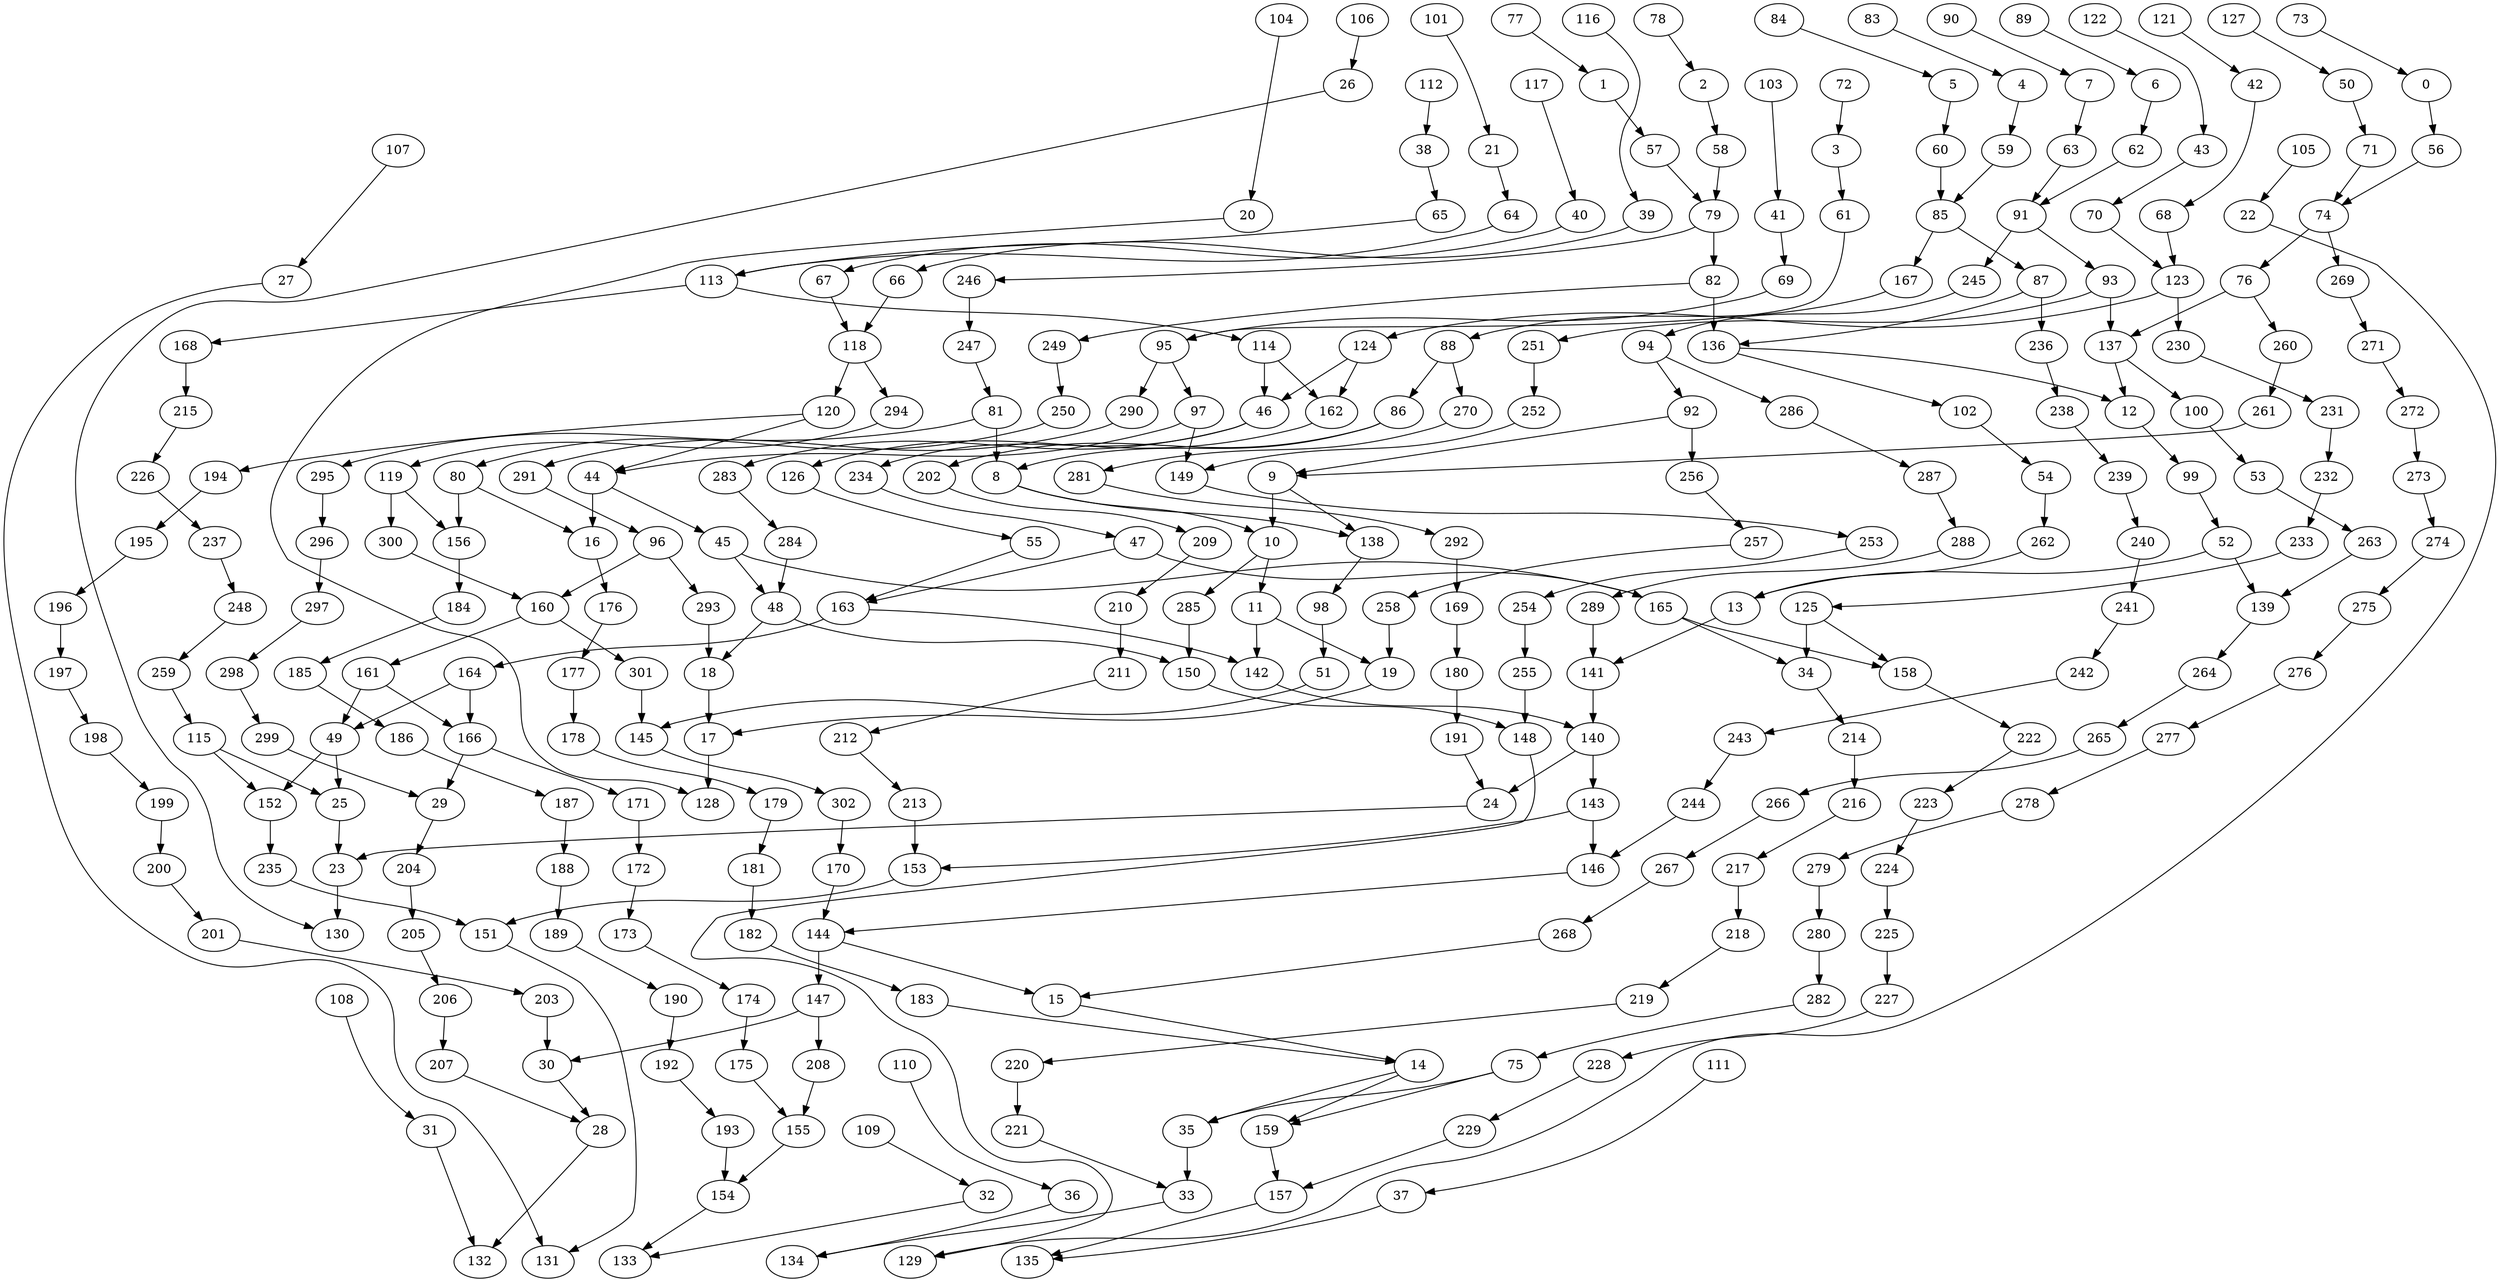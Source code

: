 digraph g {
0;
1;
2;
3;
4;
5;
6;
7;
8;
9;
10;
11;
12;
13;
14;
15;
16;
17;
18;
19;
20;
21;
22;
23;
24;
25;
26;
27;
28;
29;
30;
31;
32;
33;
34;
35;
36;
37;
38;
39;
40;
41;
42;
43;
44;
45;
46;
47;
48;
49;
50;
51;
52;
53;
54;
55;
56;
57;
58;
59;
60;
61;
62;
63;
64;
65;
66;
67;
68;
69;
70;
71;
72;
73;
74;
75;
76;
77;
78;
79;
80;
81;
82;
83;
84;
85;
86;
87;
88;
89;
90;
91;
92;
93;
94;
95;
96;
97;
98;
99;
100;
101;
102;
103;
104;
105;
106;
107;
108;
109;
110;
111;
112;
113;
114;
115;
116;
117;
118;
119;
120;
121;
122;
123;
124;
125;
126;
127;
128;
129;
130;
131;
132;
133;
134;
135;
136;
137;
138;
139;
140;
141;
142;
143;
144;
145;
146;
147;
148;
149;
150;
151;
152;
153;
154;
155;
156;
157;
158;
159;
160;
161;
162;
163;
164;
165;
166;
167;
168;
169;
170;
171;
172;
173;
174;
175;
176;
177;
178;
179;
180;
181;
182;
183;
184;
185;
186;
187;
188;
189;
190;
191;
192;
193;
194;
195;
196;
197;
198;
199;
200;
201;
202;
203;
204;
205;
206;
207;
208;
209;
210;
211;
212;
213;
214;
215;
216;
217;
218;
219;
220;
221;
222;
223;
224;
225;
226;
227;
228;
229;
230;
231;
232;
233;
234;
235;
236;
237;
238;
239;
240;
241;
242;
243;
244;
245;
246;
247;
248;
249;
250;
251;
252;
253;
254;
255;
256;
257;
258;
259;
260;
261;
262;
263;
264;
265;
266;
267;
268;
269;
270;
271;
272;
273;
274;
275;
276;
277;
278;
279;
280;
281;
282;
283;
284;
285;
286;
287;
288;
289;
290;
291;
292;
293;
294;
295;
296;
297;
298;
299;
300;
301;
302;
0 -> 56 [weight=0];
1 -> 57 [weight=0];
2 -> 58 [weight=0];
3 -> 61 [weight=0];
4 -> 59 [weight=0];
5 -> 60 [weight=0];
6 -> 62 [weight=0];
7 -> 63 [weight=0];
8 -> 10 [weight=0];
8 -> 138 [weight=0];
9 -> 138 [weight=0];
9 -> 10 [weight=2];
10 -> 285 [weight=1];
10 -> 11 [weight=0];
11 -> 142 [weight=0];
11 -> 19 [weight=0];
12 -> 99 [weight=0];
13 -> 141 [weight=0];
14 -> 35 [weight=0];
14 -> 159 [weight=0];
15 -> 14 [weight=0];
16 -> 176 [weight=1];
17 -> 128 [weight=1];
18 -> 17 [weight=0];
19 -> 17 [weight=0];
20 -> 128 [weight=0];
21 -> 64 [weight=0];
22 -> 129 [weight=0];
23 -> 130 [weight=1];
24 -> 23 [weight=0];
25 -> 23 [weight=0];
26 -> 130 [weight=0];
27 -> 131 [weight=0];
28 -> 132 [weight=0];
29 -> 204 [weight=0];
30 -> 28 [weight=0];
31 -> 132 [weight=0];
32 -> 133 [weight=0];
33 -> 134 [weight=0];
34 -> 214 [weight=0];
35 -> 33 [weight=1];
36 -> 134 [weight=0];
37 -> 135 [weight=0];
38 -> 65 [weight=0];
39 -> 66 [weight=0];
40 -> 67 [weight=0];
41 -> 69 [weight=0];
42 -> 68 [weight=0];
43 -> 70 [weight=0];
44 -> 45 [weight=0];
44 -> 16 [weight=2];
45 -> 165 [weight=0];
45 -> 48 [weight=0];
46 -> 283 [weight=0];
46 -> 234 [weight=0];
47 -> 163 [weight=0];
47 -> 165 [weight=1];
48 -> 18 [weight=0];
48 -> 150 [weight=0];
49 -> 152 [weight=0];
49 -> 25 [weight=0];
50 -> 71 [weight=0];
51 -> 145 [weight=0];
52 -> 139 [weight=0];
52 -> 13 [weight=0];
53 -> 263 [weight=0];
54 -> 262 [weight=0];
55 -> 163 [weight=0];
56 -> 74 [weight=0];
57 -> 79 [weight=0];
58 -> 79 [weight=0];
59 -> 85 [weight=0];
60 -> 85 [weight=1];
61 -> 95 [weight=0];
62 -> 91 [weight=0];
63 -> 91 [weight=0];
64 -> 113 [weight=0];
65 -> 113 [weight=0];
66 -> 118 [weight=0];
67 -> 118 [weight=0];
68 -> 123 [weight=0];
69 -> 95 [weight=0];
70 -> 123 [weight=0];
71 -> 74 [weight=0];
72 -> 3 [weight=0];
73 -> 0 [weight=0];
74 -> 76 [weight=0];
74 -> 269 [weight=0];
75 -> 35 [weight=0];
75 -> 159 [weight=0];
76 -> 260 [weight=0];
76 -> 137 [weight=1];
77 -> 1 [weight=0];
78 -> 2 [weight=0];
79 -> 246 [weight=0];
79 -> 82 [weight=1];
80 -> 16 [weight=0];
80 -> 156 [weight=0];
81 -> 8 [weight=2];
81 -> 295 [weight=0];
82 -> 136 [weight=3];
82 -> 249 [weight=0];
83 -> 4 [weight=0];
84 -> 5 [weight=0];
85 -> 167 [weight=0];
85 -> 87 [weight=0];
86 -> 8 [weight=0];
86 -> 202 [weight=0];
87 -> 236 [weight=1];
87 -> 136 [weight=0];
88 -> 270 [weight=0];
88 -> 86 [weight=0];
89 -> 6 [weight=0];
90 -> 7 [weight=0];
91 -> 93 [weight=0];
91 -> 245 [weight=0];
92 -> 9 [weight=0];
92 -> 256 [weight=1];
93 -> 251 [weight=0];
93 -> 137 [weight=1];
94 -> 286 [weight=0];
94 -> 92 [weight=0];
95 -> 290 [weight=0];
95 -> 97 [weight=0];
96 -> 293 [weight=0];
96 -> 160 [weight=0];
97 -> 149 [weight=0];
97 -> 44 [weight=0];
98 -> 51 [weight=0];
99 -> 52 [weight=0];
100 -> 53 [weight=0];
101 -> 21 [weight=0];
102 -> 54 [weight=0];
103 -> 41 [weight=0];
104 -> 20 [weight=0];
105 -> 22 [weight=0];
106 -> 26 [weight=0];
107 -> 27 [weight=0];
108 -> 31 [weight=0];
109 -> 32 [weight=0];
110 -> 36 [weight=0];
111 -> 37 [weight=0];
112 -> 38 [weight=0];
113 -> 168 [weight=0];
113 -> 114 [weight=0];
114 -> 46 [weight=1];
114 -> 162 [weight=0];
115 -> 152 [weight=0];
115 -> 25 [weight=0];
116 -> 39 [weight=0];
117 -> 40 [weight=0];
118 -> 120 [weight=1];
118 -> 294 [weight=1];
119 -> 300 [weight=2];
119 -> 156 [weight=1];
120 -> 44 [weight=0];
120 -> 194 [weight=0];
121 -> 42 [weight=0];
122 -> 43 [weight=0];
123 -> 230 [weight=1];
123 -> 124 [weight=0];
124 -> 162 [weight=0];
124 -> 46 [weight=0];
125 -> 34 [weight=1];
125 -> 158 [weight=0];
126 -> 55 [weight=0];
127 -> 50 [weight=0];
136 -> 12 [weight=0];
136 -> 102 [weight=0];
137 -> 100 [weight=0];
137 -> 12 [weight=0];
138 -> 98 [weight=0];
139 -> 264 [weight=0];
140 -> 24 [weight=1];
140 -> 143 [weight=2];
141 -> 140 [weight=3];
142 -> 140 [weight=0];
143 -> 153 [weight=0];
143 -> 146 [weight=1];
144 -> 15 [weight=0];
144 -> 147 [weight=2];
145 -> 302 [weight=1];
146 -> 144 [weight=0];
147 -> 208 [weight=1];
147 -> 30 [weight=0];
148 -> 129 [weight=0];
149 -> 253 [weight=0];
150 -> 148 [weight=0];
151 -> 131 [weight=0];
152 -> 235 [weight=1];
153 -> 151 [weight=0];
154 -> 133 [weight=0];
155 -> 154 [weight=0];
156 -> 184 [weight=1];
157 -> 135 [weight=0];
158 -> 222 [weight=0];
159 -> 157 [weight=0];
160 -> 301 [weight=1];
160 -> 161 [weight=0];
161 -> 166 [weight=0];
161 -> 49 [weight=0];
162 -> 126 [weight=0];
163 -> 142 [weight=0];
163 -> 164 [weight=2];
164 -> 49 [weight=0];
164 -> 166 [weight=1];
165 -> 34 [weight=0];
165 -> 158 [weight=0];
166 -> 29 [weight=0];
166 -> 171 [weight=0];
167 -> 88 [weight=0];
168 -> 215 [weight=3];
169 -> 180 [weight=0];
170 -> 144 [weight=0];
171 -> 172 [weight=1];
172 -> 173 [weight=0];
173 -> 174 [weight=0];
174 -> 175 [weight=0];
175 -> 155 [weight=0];
176 -> 177 [weight=0];
177 -> 178 [weight=0];
178 -> 179 [weight=0];
179 -> 181 [weight=0];
180 -> 191 [weight=0];
181 -> 182 [weight=0];
182 -> 183 [weight=1];
183 -> 14 [weight=0];
184 -> 185 [weight=0];
185 -> 186 [weight=0];
186 -> 187 [weight=0];
187 -> 188 [weight=0];
188 -> 189 [weight=0];
189 -> 190 [weight=0];
190 -> 192 [weight=0];
191 -> 24 [weight=0];
192 -> 193 [weight=0];
193 -> 154 [weight=0];
194 -> 195 [weight=0];
195 -> 196 [weight=0];
196 -> 197 [weight=0];
197 -> 198 [weight=0];
198 -> 199 [weight=0];
199 -> 200 [weight=0];
200 -> 201 [weight=0];
201 -> 203 [weight=0];
202 -> 209 [weight=0];
203 -> 30 [weight=1];
204 -> 205 [weight=0];
205 -> 206 [weight=0];
206 -> 207 [weight=0];
207 -> 28 [weight=0];
208 -> 155 [weight=0];
209 -> 210 [weight=0];
210 -> 211 [weight=0];
211 -> 212 [weight=0];
212 -> 213 [weight=0];
213 -> 153 [weight=1];
214 -> 216 [weight=1];
215 -> 226 [weight=0];
216 -> 217 [weight=0];
217 -> 218 [weight=2];
218 -> 219 [weight=0];
219 -> 220 [weight=0];
220 -> 221 [weight=2];
221 -> 33 [weight=0];
222 -> 223 [weight=0];
223 -> 224 [weight=0];
224 -> 225 [weight=1];
225 -> 227 [weight=2];
226 -> 237 [weight=0];
227 -> 228 [weight=0];
228 -> 229 [weight=0];
229 -> 157 [weight=0];
230 -> 231 [weight=0];
231 -> 232 [weight=0];
232 -> 233 [weight=0];
233 -> 125 [weight=0];
234 -> 47 [weight=0];
235 -> 151 [weight=0];
236 -> 238 [weight=0];
237 -> 248 [weight=0];
238 -> 239 [weight=0];
239 -> 240 [weight=0];
240 -> 241 [weight=0];
241 -> 242 [weight=0];
242 -> 243 [weight=0];
243 -> 244 [weight=0];
244 -> 146 [weight=0];
245 -> 94 [weight=0];
246 -> 247 [weight=2];
247 -> 81 [weight=0];
248 -> 259 [weight=0];
249 -> 250 [weight=0];
250 -> 80 [weight=0];
251 -> 252 [weight=1];
252 -> 149 [weight=0];
253 -> 254 [weight=0];
254 -> 255 [weight=0];
255 -> 148 [weight=0];
256 -> 257 [weight=0];
257 -> 258 [weight=0];
258 -> 19 [weight=0];
259 -> 115 [weight=0];
260 -> 261 [weight=0];
261 -> 9 [weight=0];
262 -> 13 [weight=0];
263 -> 139 [weight=0];
264 -> 265 [weight=0];
265 -> 266 [weight=0];
266 -> 267 [weight=0];
267 -> 268 [weight=0];
268 -> 15 [weight=0];
269 -> 271 [weight=0];
270 -> 281 [weight=0];
271 -> 272 [weight=0];
272 -> 273 [weight=0];
273 -> 274 [weight=0];
274 -> 275 [weight=0];
275 -> 276 [weight=0];
276 -> 277 [weight=0];
277 -> 278 [weight=0];
278 -> 279 [weight=0];
279 -> 280 [weight=0];
280 -> 282 [weight=0];
281 -> 292 [weight=0];
282 -> 75 [weight=0];
283 -> 284 [weight=0];
284 -> 48 [weight=1];
285 -> 150 [weight=2];
286 -> 287 [weight=0];
287 -> 288 [weight=0];
288 -> 289 [weight=0];
289 -> 141 [weight=0];
290 -> 291 [weight=0];
291 -> 96 [weight=0];
292 -> 169 [weight=1];
293 -> 18 [weight=2];
294 -> 119 [weight=0];
295 -> 296 [weight=0];
296 -> 297 [weight=0];
297 -> 298 [weight=0];
298 -> 299 [weight=0];
299 -> 29 [weight=0];
300 -> 160 [weight=0];
301 -> 145 [weight=1];
302 -> 170 [weight=0];
}
